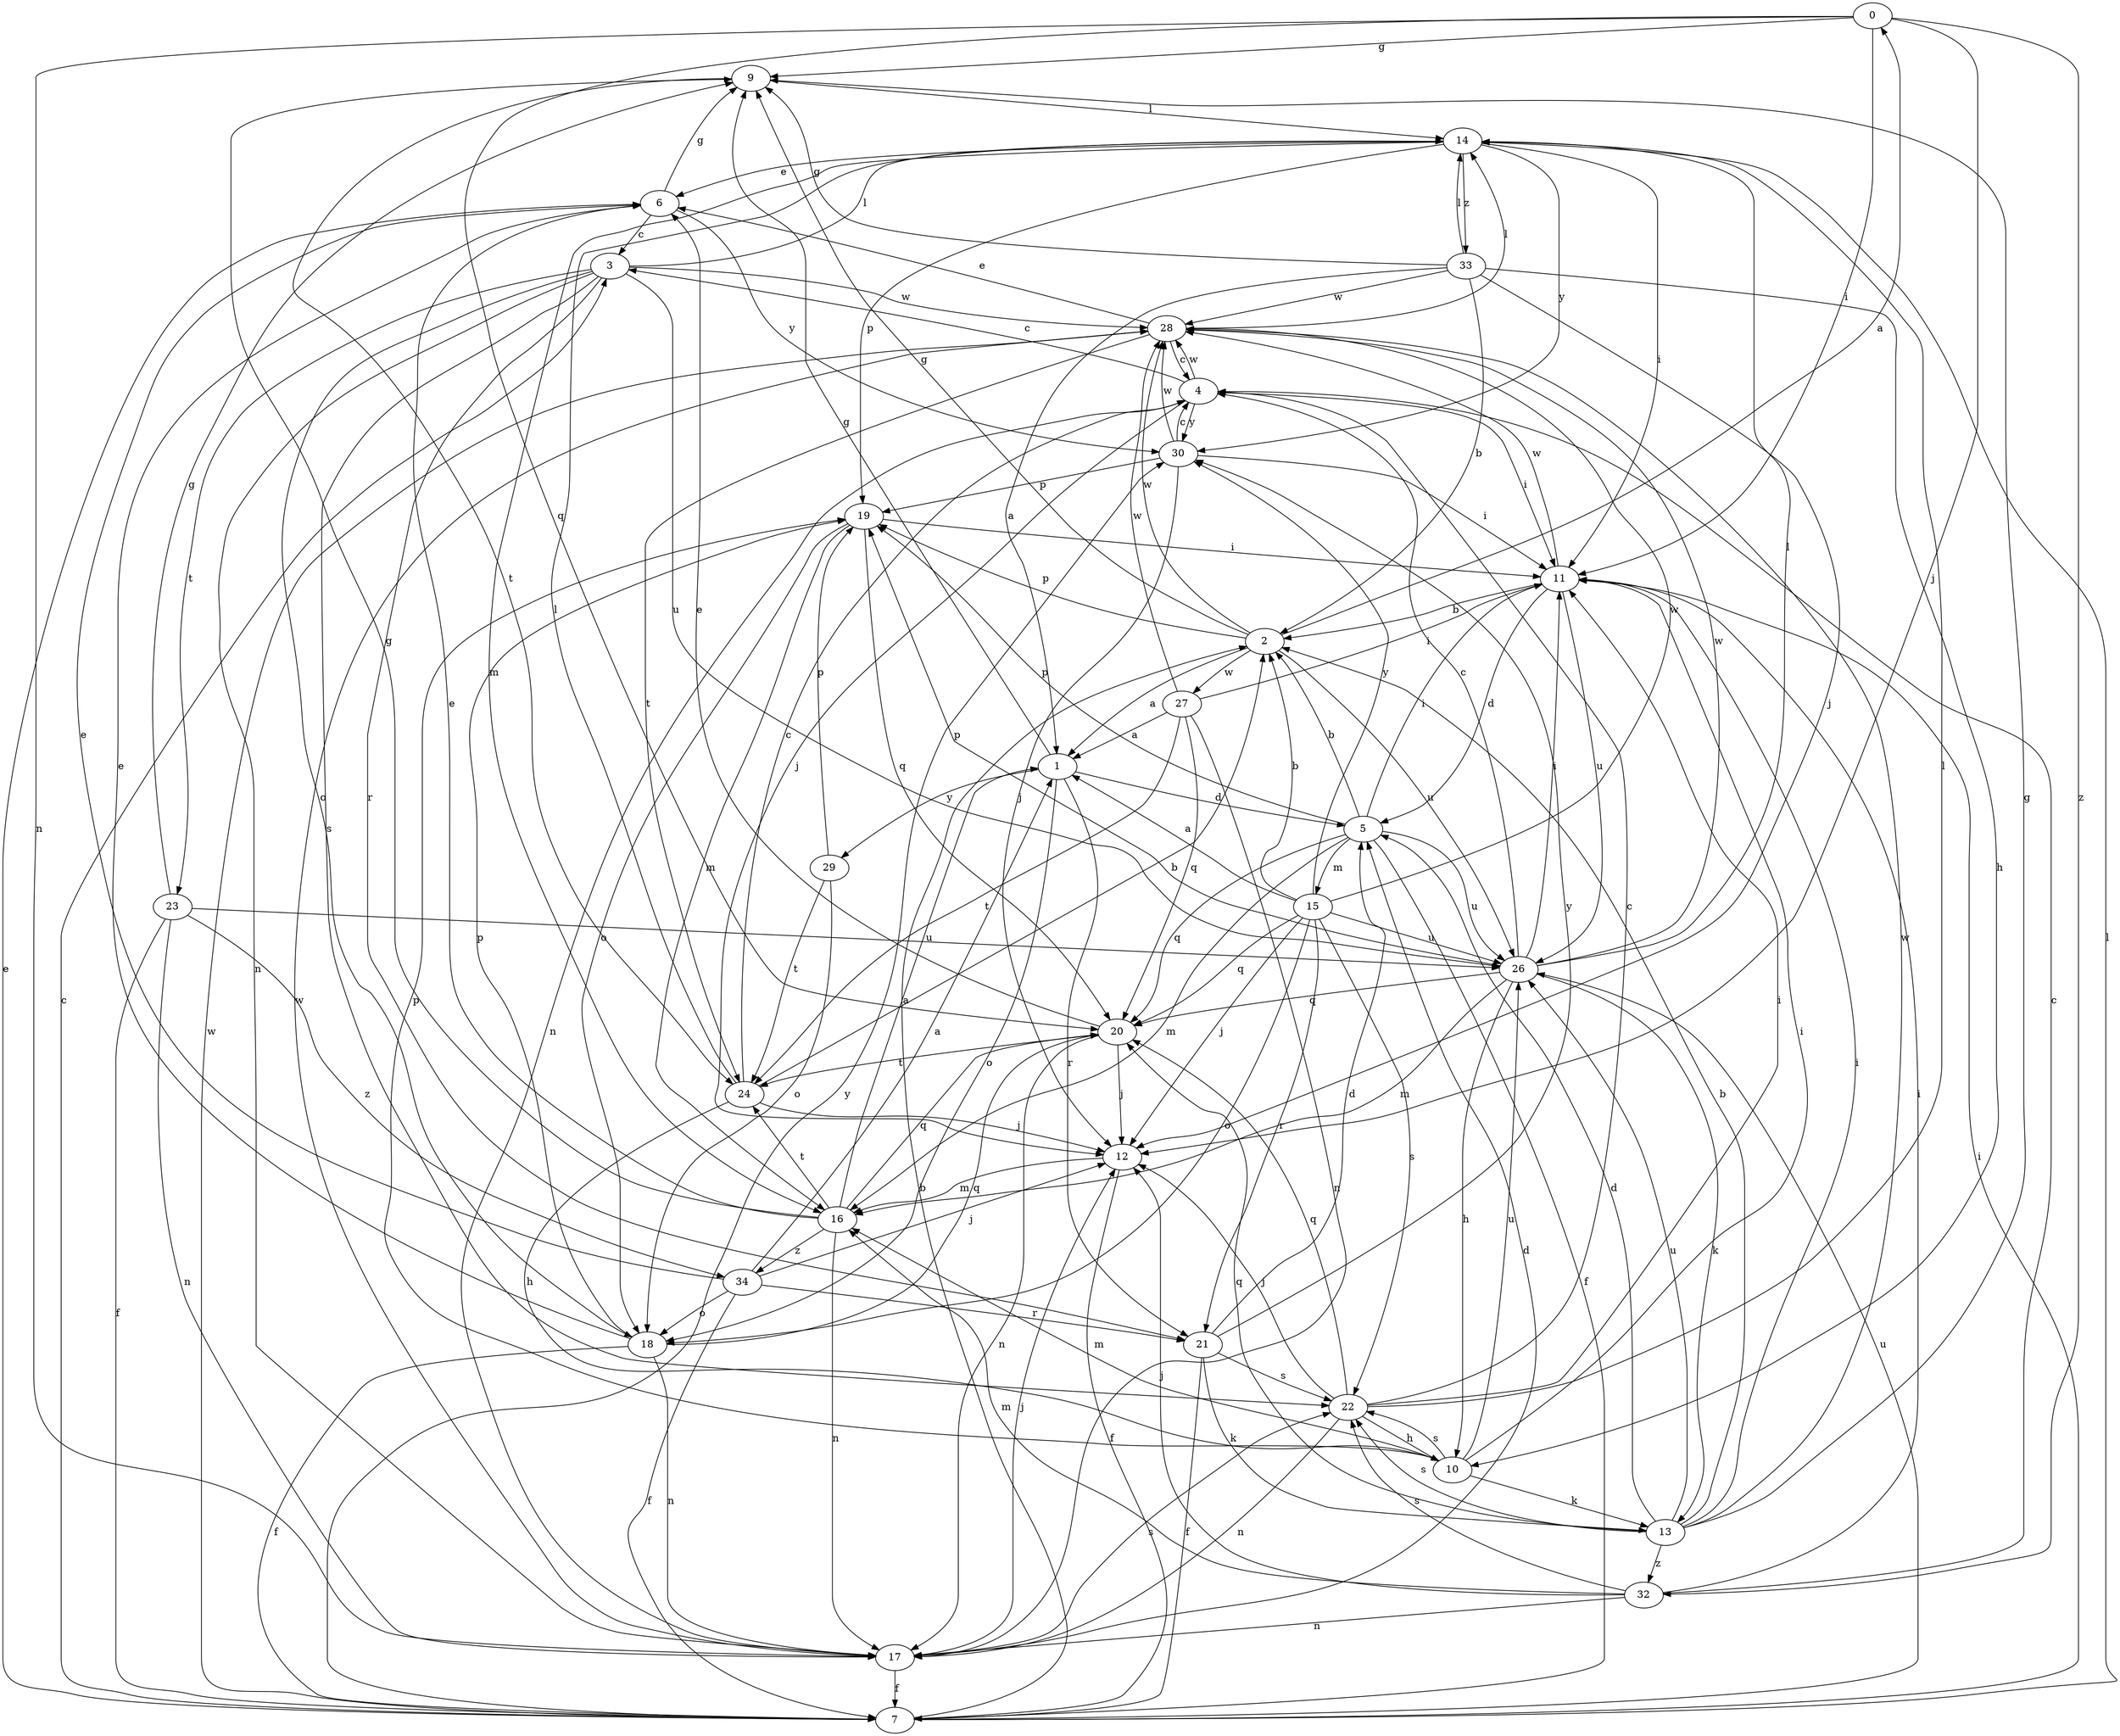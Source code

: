strict digraph  {
0;
1;
2;
3;
4;
5;
6;
7;
9;
10;
11;
12;
13;
14;
15;
16;
17;
18;
19;
20;
21;
22;
23;
24;
26;
27;
28;
29;
30;
32;
33;
34;
0 -> 9  [label=g];
0 -> 11  [label=i];
0 -> 12  [label=j];
0 -> 17  [label=n];
0 -> 20  [label=q];
0 -> 32  [label=z];
1 -> 5  [label=d];
1 -> 9  [label=g];
1 -> 18  [label=o];
1 -> 21  [label=r];
1 -> 29  [label=y];
2 -> 0  [label=a];
2 -> 1  [label=a];
2 -> 9  [label=g];
2 -> 19  [label=p];
2 -> 26  [label=u];
2 -> 27  [label=w];
2 -> 28  [label=w];
3 -> 14  [label=l];
3 -> 17  [label=n];
3 -> 18  [label=o];
3 -> 21  [label=r];
3 -> 22  [label=s];
3 -> 23  [label=t];
3 -> 26  [label=u];
3 -> 28  [label=w];
4 -> 3  [label=c];
4 -> 11  [label=i];
4 -> 12  [label=j];
4 -> 17  [label=n];
4 -> 28  [label=w];
4 -> 30  [label=y];
5 -> 2  [label=b];
5 -> 7  [label=f];
5 -> 11  [label=i];
5 -> 15  [label=m];
5 -> 16  [label=m];
5 -> 19  [label=p];
5 -> 20  [label=q];
5 -> 26  [label=u];
6 -> 3  [label=c];
6 -> 9  [label=g];
6 -> 30  [label=y];
7 -> 2  [label=b];
7 -> 3  [label=c];
7 -> 6  [label=e];
7 -> 11  [label=i];
7 -> 14  [label=l];
7 -> 26  [label=u];
7 -> 28  [label=w];
7 -> 30  [label=y];
9 -> 14  [label=l];
9 -> 24  [label=t];
10 -> 11  [label=i];
10 -> 13  [label=k];
10 -> 16  [label=m];
10 -> 19  [label=p];
10 -> 22  [label=s];
10 -> 26  [label=u];
11 -> 2  [label=b];
11 -> 5  [label=d];
11 -> 26  [label=u];
11 -> 28  [label=w];
12 -> 7  [label=f];
12 -> 16  [label=m];
13 -> 2  [label=b];
13 -> 5  [label=d];
13 -> 9  [label=g];
13 -> 11  [label=i];
13 -> 20  [label=q];
13 -> 22  [label=s];
13 -> 26  [label=u];
13 -> 28  [label=w];
13 -> 32  [label=z];
14 -> 6  [label=e];
14 -> 11  [label=i];
14 -> 16  [label=m];
14 -> 19  [label=p];
14 -> 30  [label=y];
14 -> 33  [label=z];
15 -> 1  [label=a];
15 -> 2  [label=b];
15 -> 12  [label=j];
15 -> 18  [label=o];
15 -> 20  [label=q];
15 -> 21  [label=r];
15 -> 22  [label=s];
15 -> 26  [label=u];
15 -> 28  [label=w];
15 -> 30  [label=y];
16 -> 1  [label=a];
16 -> 6  [label=e];
16 -> 9  [label=g];
16 -> 17  [label=n];
16 -> 20  [label=q];
16 -> 24  [label=t];
16 -> 34  [label=z];
17 -> 5  [label=d];
17 -> 7  [label=f];
17 -> 12  [label=j];
17 -> 22  [label=s];
17 -> 28  [label=w];
18 -> 6  [label=e];
18 -> 7  [label=f];
18 -> 17  [label=n];
18 -> 19  [label=p];
18 -> 20  [label=q];
19 -> 11  [label=i];
19 -> 16  [label=m];
19 -> 18  [label=o];
19 -> 20  [label=q];
20 -> 6  [label=e];
20 -> 12  [label=j];
20 -> 17  [label=n];
20 -> 24  [label=t];
21 -> 5  [label=d];
21 -> 7  [label=f];
21 -> 13  [label=k];
21 -> 22  [label=s];
21 -> 30  [label=y];
22 -> 4  [label=c];
22 -> 10  [label=h];
22 -> 11  [label=i];
22 -> 12  [label=j];
22 -> 14  [label=l];
22 -> 17  [label=n];
22 -> 20  [label=q];
23 -> 7  [label=f];
23 -> 9  [label=g];
23 -> 17  [label=n];
23 -> 26  [label=u];
23 -> 34  [label=z];
24 -> 2  [label=b];
24 -> 4  [label=c];
24 -> 10  [label=h];
24 -> 12  [label=j];
24 -> 14  [label=l];
26 -> 4  [label=c];
26 -> 10  [label=h];
26 -> 11  [label=i];
26 -> 13  [label=k];
26 -> 14  [label=l];
26 -> 16  [label=m];
26 -> 19  [label=p];
26 -> 20  [label=q];
26 -> 28  [label=w];
27 -> 1  [label=a];
27 -> 11  [label=i];
27 -> 17  [label=n];
27 -> 20  [label=q];
27 -> 24  [label=t];
27 -> 28  [label=w];
28 -> 4  [label=c];
28 -> 6  [label=e];
28 -> 14  [label=l];
28 -> 24  [label=t];
29 -> 18  [label=o];
29 -> 19  [label=p];
29 -> 24  [label=t];
30 -> 4  [label=c];
30 -> 11  [label=i];
30 -> 12  [label=j];
30 -> 19  [label=p];
30 -> 28  [label=w];
32 -> 4  [label=c];
32 -> 11  [label=i];
32 -> 12  [label=j];
32 -> 16  [label=m];
32 -> 17  [label=n];
32 -> 22  [label=s];
33 -> 1  [label=a];
33 -> 2  [label=b];
33 -> 9  [label=g];
33 -> 10  [label=h];
33 -> 12  [label=j];
33 -> 14  [label=l];
33 -> 28  [label=w];
34 -> 1  [label=a];
34 -> 6  [label=e];
34 -> 7  [label=f];
34 -> 12  [label=j];
34 -> 18  [label=o];
34 -> 21  [label=r];
}

